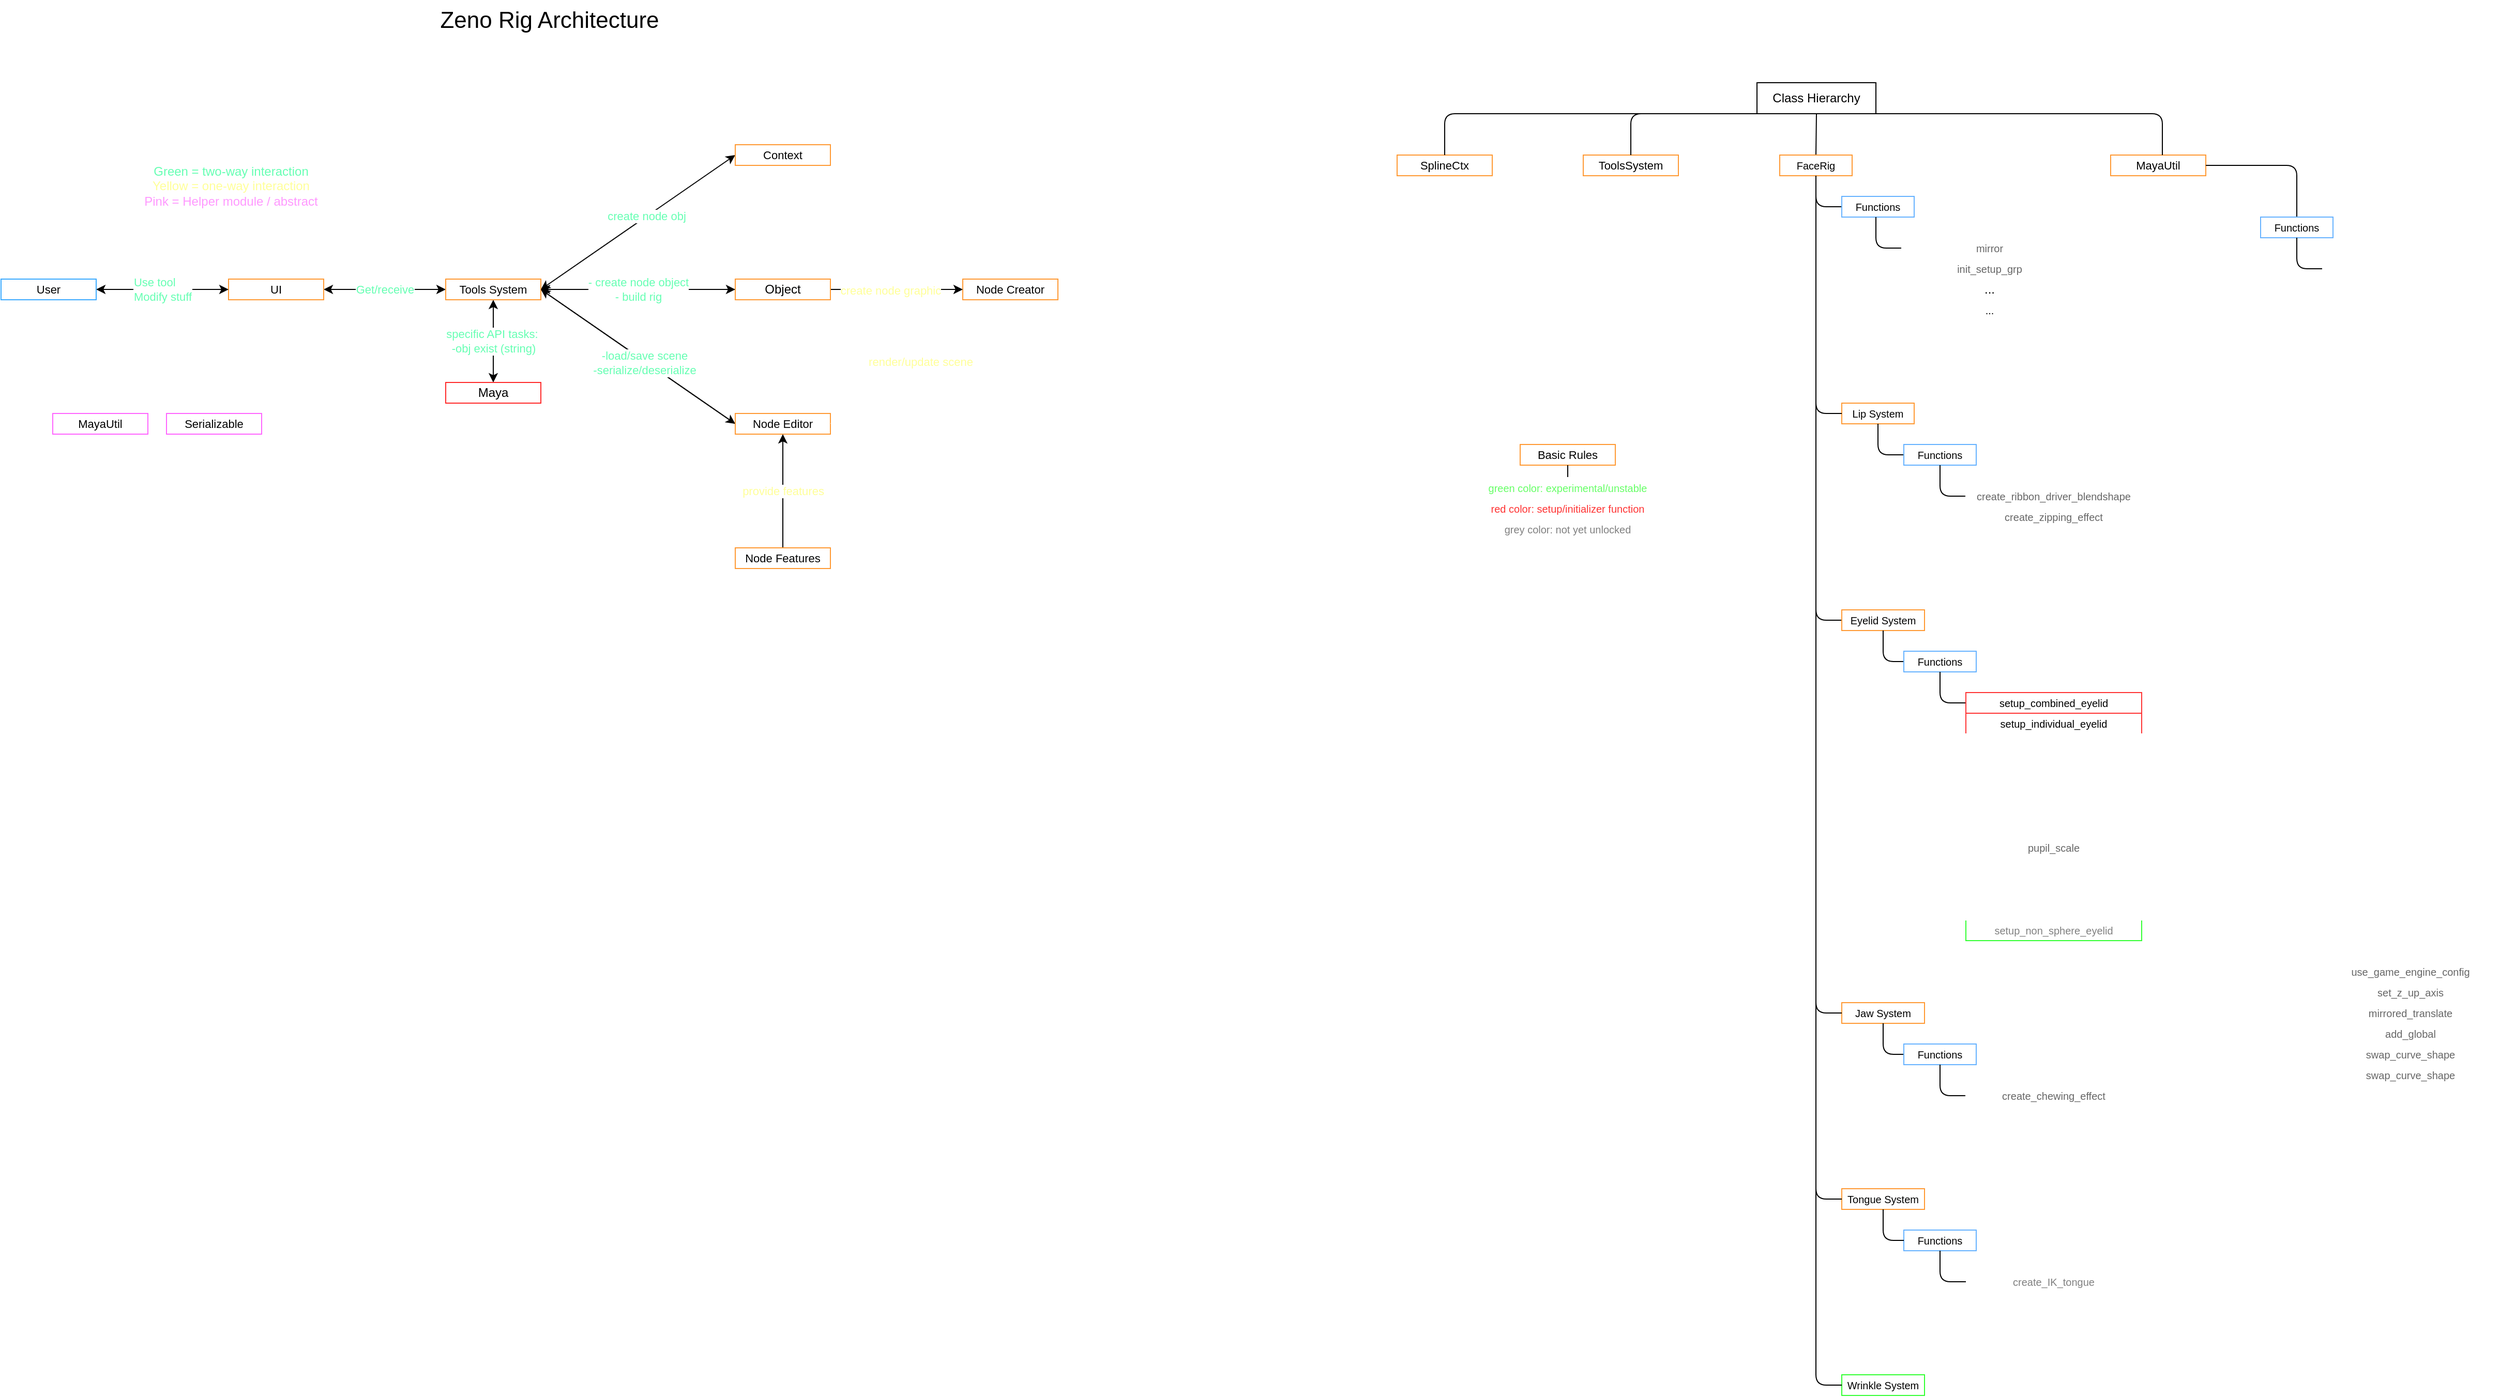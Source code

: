 <mxfile>
    <diagram id="OhJvspSRINFv0hz2yv5R" name="Page-1">
        <mxGraphModel dx="3149" dy="947" grid="1" gridSize="10" guides="1" tooltips="1" connect="1" arrows="1" fold="1" page="0" pageScale="1" pageWidth="850" pageHeight="1100" background="none" math="0" shadow="0">
            <root>
                <mxCell id="0"/>
                <mxCell id="1" parent="0"/>
                <mxCell id="3" value="Class Hierarchy" style="rounded=0;whiteSpace=wrap;html=1;strokeColor=default;fillColor=none;" parent="1" vertex="1">
                    <mxGeometry x="368" y="90" width="115" height="30" as="geometry"/>
                </mxCell>
                <mxCell id="4" value="&lt;font style=&quot;font-size: 11px;&quot;&gt;MayaUtil&lt;/font&gt;" style="rounded=0;whiteSpace=wrap;html=1;strokeColor=#FF9933;fillColor=none;" parent="1" vertex="1">
                    <mxGeometry x="710" y="160" width="92" height="20" as="geometry"/>
                </mxCell>
                <mxCell id="7" value="" style="endArrow=none;html=1;fontSize=11;entryX=0.5;entryY=1;entryDx=0;entryDy=0;exitX=0.5;exitY=0;exitDx=0;exitDy=0;" parent="1" source="8" target="3" edge="1">
                    <mxGeometry width="50" height="50" relative="1" as="geometry">
                        <mxPoint x="425" y="210" as="sourcePoint"/>
                        <mxPoint x="490" y="290" as="targetPoint"/>
                    </mxGeometry>
                </mxCell>
                <mxCell id="8" value="&lt;font style=&quot;font-size: 10px;&quot;&gt;FaceRig&lt;/font&gt;" style="rounded=0;whiteSpace=wrap;html=1;strokeColor=#FF9933;fillColor=none;" parent="1" vertex="1">
                    <mxGeometry x="390" y="160" width="70" height="20" as="geometry"/>
                </mxCell>
                <mxCell id="9" value="&lt;font style=&quot;font-size: 10px;&quot;&gt;Lip System&lt;/font&gt;" style="rounded=0;whiteSpace=wrap;html=1;strokeColor=#FF9933;fillColor=none;" parent="1" vertex="1">
                    <mxGeometry x="450" y="400" width="70" height="20" as="geometry"/>
                </mxCell>
                <mxCell id="10" value="" style="endArrow=none;html=1;fontSize=10;entryX=0.5;entryY=1;entryDx=0;entryDy=0;exitX=0;exitY=0.5;exitDx=0;exitDy=0;" parent="1" source="9" edge="1">
                    <mxGeometry width="50" height="50" relative="1" as="geometry">
                        <mxPoint x="410" y="310" as="sourcePoint"/>
                        <mxPoint x="425" y="180" as="targetPoint"/>
                        <Array as="points">
                            <mxPoint x="425" y="410"/>
                        </Array>
                    </mxGeometry>
                </mxCell>
                <mxCell id="11" value="" style="endArrow=none;html=1;fontSize=10;entryX=0.5;entryY=1;entryDx=0;entryDy=0;exitX=0;exitY=0.5;exitDx=0;exitDy=0;" parent="1" source="12" target="9" edge="1">
                    <mxGeometry width="50" height="50" relative="1" as="geometry">
                        <mxPoint x="530" y="470" as="sourcePoint"/>
                        <mxPoint x="495" y="430" as="targetPoint"/>
                        <Array as="points">
                            <mxPoint x="485" y="450"/>
                        </Array>
                    </mxGeometry>
                </mxCell>
                <mxCell id="12" value="&lt;font style=&quot;font-size: 10px;&quot;&gt;Functions&lt;/font&gt;" style="rounded=0;whiteSpace=wrap;html=1;strokeColor=#66B2FF;fillColor=none;" parent="1" vertex="1">
                    <mxGeometry x="510" y="440" width="70" height="20" as="geometry"/>
                </mxCell>
                <mxCell id="13" value="" style="endArrow=none;html=1;fontSize=10;entryX=0.5;entryY=1;entryDx=0;entryDy=0;exitX=0;exitY=0.5;exitDx=0;exitDy=0;" parent="1" source="14" target="12" edge="1">
                    <mxGeometry width="50" height="50" relative="1" as="geometry">
                        <mxPoint x="600" y="520.0" as="sourcePoint"/>
                        <mxPoint x="565" y="480" as="targetPoint"/>
                        <Array as="points">
                            <mxPoint x="545" y="490"/>
                        </Array>
                    </mxGeometry>
                </mxCell>
                <mxCell id="14" value="&lt;span style=&quot;font-size: 10px;&quot;&gt;&lt;font color=&quot;#666666&quot;&gt;create_ribbon_driver_blendshape&lt;/font&gt;&lt;br&gt;&lt;/span&gt;" style="rounded=0;whiteSpace=wrap;html=1;strokeColor=#FFFFFF;fillColor=none;" parent="1" vertex="1">
                    <mxGeometry x="570" y="480" width="170" height="20" as="geometry"/>
                </mxCell>
                <mxCell id="15" value="&lt;span style=&quot;font-size: 10px;&quot;&gt;&lt;font color=&quot;#666666&quot;&gt;create_zipping_effect&lt;/font&gt;&lt;br&gt;&lt;/span&gt;" style="rounded=0;whiteSpace=wrap;html=1;strokeColor=#FFFFFF;fillColor=none;" parent="1" vertex="1">
                    <mxGeometry x="570" y="500" width="170" height="20" as="geometry"/>
                </mxCell>
                <mxCell id="18" value="" style="endArrow=none;html=1;fontSize=10;entryX=0.5;entryY=1;entryDx=0;entryDy=0;exitX=0;exitY=0.5;exitDx=0;exitDy=0;" parent="1" source="19" target="8" edge="1">
                    <mxGeometry width="50" height="50" relative="1" as="geometry">
                        <mxPoint x="425" y="370" as="sourcePoint"/>
                        <mxPoint x="425" y="180" as="targetPoint"/>
                        <Array as="points">
                            <mxPoint x="425" y="610"/>
                        </Array>
                    </mxGeometry>
                </mxCell>
                <mxCell id="19" value="&lt;font style=&quot;font-size: 10px;&quot;&gt;Eyelid System&lt;/font&gt;" style="rounded=0;whiteSpace=wrap;html=1;strokeColor=#FF9933;fillColor=none;" parent="1" vertex="1">
                    <mxGeometry x="450" y="600" width="80" height="20" as="geometry"/>
                </mxCell>
                <mxCell id="20" value="" style="endArrow=none;html=1;fontSize=10;entryX=0.5;entryY=1;entryDx=0;entryDy=0;exitX=0;exitY=0.5;exitDx=0;exitDy=0;" parent="1" target="19" edge="1">
                    <mxGeometry width="50" height="50" relative="1" as="geometry">
                        <mxPoint x="510" y="650" as="sourcePoint"/>
                        <mxPoint x="485" y="620" as="targetPoint"/>
                        <Array as="points">
                            <mxPoint x="490" y="650"/>
                        </Array>
                    </mxGeometry>
                </mxCell>
                <mxCell id="21" value="&lt;font style=&quot;font-size: 10px;&quot;&gt;Functions&lt;/font&gt;" style="rounded=0;whiteSpace=wrap;html=1;strokeColor=#66B2FF;fillColor=none;" parent="1" vertex="1">
                    <mxGeometry x="510" y="640" width="70" height="20" as="geometry"/>
                </mxCell>
                <mxCell id="22" value="" style="endArrow=none;html=1;fontSize=10;entryX=0.5;entryY=1;entryDx=0;entryDy=0;exitX=0;exitY=0.5;exitDx=0;exitDy=0;" parent="1" source="23" edge="1">
                    <mxGeometry width="50" height="50" relative="1" as="geometry">
                        <mxPoint x="600" y="720.0" as="sourcePoint"/>
                        <mxPoint x="545" y="660" as="targetPoint"/>
                        <Array as="points">
                            <mxPoint x="545" y="690"/>
                        </Array>
                    </mxGeometry>
                </mxCell>
                <mxCell id="23" value="&lt;span style=&quot;font-size: 10px;&quot;&gt;setup_combined_eyelid&lt;br&gt;&lt;/span&gt;" style="rounded=0;whiteSpace=wrap;html=1;strokeColor=#FF3333;fillColor=none;" parent="1" vertex="1">
                    <mxGeometry x="570" y="680" width="170" height="20" as="geometry"/>
                </mxCell>
                <mxCell id="24" value="&lt;span style=&quot;font-size: 10px;&quot;&gt;setup_individual_eyelid&lt;br&gt;&lt;/span&gt;" style="rounded=0;whiteSpace=wrap;html=1;strokeColor=#FF3333;fillColor=none;" parent="1" vertex="1">
                    <mxGeometry x="570" y="700" width="170" height="20" as="geometry"/>
                </mxCell>
                <mxCell id="25" value="&lt;span style=&quot;font-size: 10px;&quot;&gt;&lt;font color=&quot;#666666&quot;&gt;pupil_scale&lt;/font&gt;&lt;br&gt;&lt;/span&gt;" style="rounded=0;whiteSpace=wrap;html=1;strokeColor=#FFFFFF;fillColor=none;" parent="1" vertex="1">
                    <mxGeometry x="570" y="820" width="170" height="20" as="geometry"/>
                </mxCell>
                <mxCell id="27" value="&lt;span style=&quot;color: rgb(255, 255, 255); font-size: 10px;&quot;&gt;create_eyelid_joint_from_vertex&lt;/span&gt;&lt;span style=&quot;font-size: 10px;&quot;&gt;&lt;br&gt;&lt;/span&gt;" style="rounded=0;whiteSpace=wrap;html=1;strokeColor=#FFFFFF;fillColor=none;" parent="1" vertex="1">
                    <mxGeometry x="570" y="740" width="170" height="20" as="geometry"/>
                </mxCell>
                <mxCell id="28" value="&lt;span style=&quot;font-size: 10px;&quot;&gt;&lt;font color=&quot;#ffffff&quot;&gt;connect_curve_to_obj&lt;/font&gt;&lt;/span&gt;" style="rounded=0;whiteSpace=wrap;html=1;strokeColor=#FFFFFF;fillColor=none;" parent="1" vertex="1">
                    <mxGeometry x="570" y="720" width="170" height="20" as="geometry"/>
                </mxCell>
                <mxCell id="29" value="&lt;span style=&quot;color: rgb(255, 255, 255); font-size: 10px;&quot;&gt;get_info_from_crv&lt;/span&gt;&lt;span style=&quot;font-size: 10px;&quot;&gt;&lt;br&gt;&lt;/span&gt;" style="rounded=0;whiteSpace=wrap;html=1;strokeColor=#FFFFFF;fillColor=none;" parent="1" vertex="1">
                    <mxGeometry x="570" y="780" width="170" height="20" as="geometry"/>
                </mxCell>
                <mxCell id="30" value="&lt;span style=&quot;font-size: 10px;&quot;&gt;&lt;font color=&quot;#ffffff&quot;&gt;find_inner_or_outer&lt;/font&gt;&lt;/span&gt;" style="rounded=0;whiteSpace=wrap;html=1;strokeColor=#FFFFFF;fillColor=none;" parent="1" vertex="1">
                    <mxGeometry x="570" y="760" width="170" height="20" as="geometry"/>
                </mxCell>
                <mxCell id="32" value="&lt;span style=&quot;font-size: 10px;&quot;&gt;&lt;font color=&quot;#ffffff&quot;&gt;get_point_from_param&lt;/font&gt;&lt;/span&gt;" style="rounded=0;whiteSpace=wrap;html=1;strokeColor=#FFFFFF;fillColor=none;" parent="1" vertex="1">
                    <mxGeometry x="570" y="800" width="170" height="20" as="geometry"/>
                </mxCell>
                <mxCell id="33" value="&lt;span style=&quot;font-size: 10px;&quot;&gt;&lt;font color=&quot;#808080&quot;&gt;setup_non_sphere_eyelid&lt;/font&gt;&lt;br&gt;&lt;/span&gt;" style="rounded=0;whiteSpace=wrap;html=1;strokeColor=#33FF33;fillColor=none;" parent="1" vertex="1">
                    <mxGeometry x="570" y="900" width="170" height="20" as="geometry"/>
                </mxCell>
                <mxCell id="34" value="&lt;span style=&quot;font-size: 10px;&quot;&gt;&lt;font color=&quot;#ffffff&quot;&gt;...&lt;/font&gt;&lt;/span&gt;" style="rounded=0;whiteSpace=wrap;html=1;strokeColor=#FFFFFF;fillColor=none;" parent="1" vertex="1">
                    <mxGeometry x="570" y="840" width="170" height="20" as="geometry"/>
                </mxCell>
                <mxCell id="35" value="&lt;span style=&quot;color: rgb(255, 255, 255); font-size: 10px;&quot;&gt;...&lt;/span&gt;&lt;span style=&quot;font-size: 10px;&quot;&gt;&lt;br&gt;&lt;/span&gt;" style="rounded=0;whiteSpace=wrap;html=1;strokeColor=#FFFFFF;fillColor=none;" parent="1" vertex="1">
                    <mxGeometry x="570" y="860" width="170" height="20" as="geometry"/>
                </mxCell>
                <mxCell id="36" value="&lt;span style=&quot;color: rgb(255, 255, 255); font-size: 10px;&quot;&gt;...&lt;/span&gt;&lt;span style=&quot;font-size: 10px;&quot;&gt;&lt;br&gt;&lt;/span&gt;" style="rounded=0;whiteSpace=wrap;html=1;strokeColor=#FFFFFF;fillColor=none;" parent="1" vertex="1">
                    <mxGeometry x="570" y="880" width="170" height="20" as="geometry"/>
                </mxCell>
                <mxCell id="37" value="&lt;font style=&quot;font-size: 10px;&quot;&gt;Jaw System&lt;/font&gt;" style="rounded=0;whiteSpace=wrap;html=1;strokeColor=#FF9933;fillColor=none;" parent="1" vertex="1">
                    <mxGeometry x="450" y="980" width="80" height="20" as="geometry"/>
                </mxCell>
                <mxCell id="38" value="" style="endArrow=none;html=1;fontSize=10;entryX=0.5;entryY=1;entryDx=0;entryDy=0;exitX=0;exitY=0.5;exitDx=0;exitDy=0;" parent="1" source="37" target="8" edge="1">
                    <mxGeometry width="50" height="50" relative="1" as="geometry">
                        <mxPoint x="390" y="390" as="sourcePoint"/>
                        <mxPoint x="365" y="220" as="targetPoint"/>
                        <Array as="points">
                            <mxPoint x="425" y="990"/>
                        </Array>
                    </mxGeometry>
                </mxCell>
                <mxCell id="39" value="" style="endArrow=none;html=1;fontSize=10;entryX=0.5;entryY=1;entryDx=0;entryDy=0;exitX=0;exitY=0.5;exitDx=0;exitDy=0;" parent="1" edge="1">
                    <mxGeometry width="50" height="50" relative="1" as="geometry">
                        <mxPoint x="510" y="1030" as="sourcePoint"/>
                        <mxPoint x="490" y="1000" as="targetPoint"/>
                        <Array as="points">
                            <mxPoint x="490" y="1030"/>
                        </Array>
                    </mxGeometry>
                </mxCell>
                <mxCell id="40" value="&lt;font style=&quot;font-size: 10px;&quot;&gt;Functions&lt;/font&gt;" style="rounded=0;whiteSpace=wrap;html=1;strokeColor=#66B2FF;fillColor=none;" parent="1" vertex="1">
                    <mxGeometry x="510" y="1020" width="70" height="20" as="geometry"/>
                </mxCell>
                <mxCell id="41" value="" style="endArrow=none;html=1;fontSize=10;entryX=0.5;entryY=1;entryDx=0;entryDy=0;exitX=0;exitY=0.5;exitDx=0;exitDy=0;" parent="1" edge="1">
                    <mxGeometry width="50" height="50" relative="1" as="geometry">
                        <mxPoint x="570" y="1070" as="sourcePoint"/>
                        <mxPoint x="545" y="1040" as="targetPoint"/>
                        <Array as="points">
                            <mxPoint x="545" y="1070"/>
                        </Array>
                    </mxGeometry>
                </mxCell>
                <mxCell id="45" value="&lt;font style=&quot;font-size: 10px;&quot; color=&quot;#666666&quot;&gt;create_chewing_effect&lt;/font&gt;" style="rounded=0;whiteSpace=wrap;html=1;strokeColor=#FFFFFF;fillColor=none;" parent="1" vertex="1">
                    <mxGeometry x="570" y="1060" width="170" height="20" as="geometry"/>
                </mxCell>
                <mxCell id="53" value="&lt;span style=&quot;font-size: 10px;&quot;&gt;&lt;font color=&quot;#ffffff&quot;&gt;...&lt;/font&gt;&lt;/span&gt;" style="rounded=0;whiteSpace=wrap;html=1;strokeColor=#FFFFFF;fillColor=none;" parent="1" vertex="1">
                    <mxGeometry x="570" y="1080" width="170" height="20" as="geometry"/>
                </mxCell>
                <mxCell id="54" value="&lt;span style=&quot;color: rgb(255, 255, 255); font-size: 10px;&quot;&gt;...&lt;/span&gt;&lt;span style=&quot;font-size: 10px;&quot;&gt;&lt;br&gt;&lt;/span&gt;" style="rounded=0;whiteSpace=wrap;html=1;strokeColor=#FFFFFF;fillColor=none;" parent="1" vertex="1">
                    <mxGeometry x="570" y="1100" width="170" height="20" as="geometry"/>
                </mxCell>
                <mxCell id="55" value="&lt;span style=&quot;color: rgb(255, 255, 255); font-size: 10px;&quot;&gt;...&lt;/span&gt;&lt;span style=&quot;font-size: 10px;&quot;&gt;&lt;br&gt;&lt;/span&gt;" style="rounded=0;whiteSpace=wrap;html=1;strokeColor=#FFFFFF;fillColor=none;" parent="1" vertex="1">
                    <mxGeometry x="570" y="1120" width="170" height="20" as="geometry"/>
                </mxCell>
                <mxCell id="56" value="&lt;font style=&quot;font-size: 10px;&quot;&gt;Wrinkle System&lt;/font&gt;" style="rounded=0;whiteSpace=wrap;html=1;strokeColor=#33FF33;fillColor=none;" parent="1" vertex="1">
                    <mxGeometry x="450" y="1340" width="80" height="20" as="geometry"/>
                </mxCell>
                <mxCell id="57" value="" style="endArrow=none;html=1;fontSize=10;entryX=0.5;entryY=1;entryDx=0;entryDy=0;exitX=0;exitY=0.5;exitDx=0;exitDy=0;" parent="1" source="56" edge="1">
                    <mxGeometry width="50" height="50" relative="1" as="geometry">
                        <mxPoint x="450" y="730" as="sourcePoint"/>
                        <mxPoint x="425" y="180" as="targetPoint"/>
                        <Array as="points">
                            <mxPoint x="425" y="1350"/>
                        </Array>
                    </mxGeometry>
                </mxCell>
                <mxCell id="60" value="" style="endArrow=none;html=1;fontSize=10;entryX=0.5;entryY=1;entryDx=0;entryDy=0;exitX=0;exitY=0.5;exitDx=0;exitDy=0;" parent="1" source="61" target="8" edge="1">
                    <mxGeometry width="50" height="50" relative="1" as="geometry">
                        <mxPoint x="450" y="270" as="sourcePoint"/>
                        <mxPoint x="435" y="190" as="targetPoint"/>
                        <Array as="points">
                            <mxPoint x="425" y="210"/>
                        </Array>
                    </mxGeometry>
                </mxCell>
                <mxCell id="61" value="&lt;font style=&quot;font-size: 10px;&quot;&gt;Functions&lt;/font&gt;" style="rounded=0;whiteSpace=wrap;html=1;strokeColor=#66B2FF;fillColor=none;" parent="1" vertex="1">
                    <mxGeometry x="450" y="200" width="70" height="20" as="geometry"/>
                </mxCell>
                <mxCell id="62" value="" style="endArrow=none;html=1;fontSize=10;entryX=0.5;entryY=1;entryDx=0;entryDy=0;exitX=0;exitY=0.5;exitDx=0;exitDy=0;" parent="1" edge="1">
                    <mxGeometry width="50" height="50" relative="1" as="geometry">
                        <mxPoint x="508" y="250" as="sourcePoint"/>
                        <mxPoint x="483" y="220" as="targetPoint"/>
                        <Array as="points">
                            <mxPoint x="483" y="250"/>
                        </Array>
                    </mxGeometry>
                </mxCell>
                <mxCell id="65" value="&lt;span style=&quot;font-size: 10px;&quot;&gt;&lt;font color=&quot;#666666&quot;&gt;init_setup_grp&lt;/font&gt;&lt;br&gt;&lt;/span&gt;" style="rounded=0;whiteSpace=wrap;html=1;strokeColor=#FFFFFF;fillColor=none;" parent="1" vertex="1">
                    <mxGeometry x="508" y="260" width="170" height="20" as="geometry"/>
                </mxCell>
                <mxCell id="66" value="&lt;font color=&quot;#666666&quot;&gt;&lt;span style=&quot;font-size: 10px;&quot;&gt;mirror&lt;br&gt;&lt;/span&gt;&lt;/font&gt;" style="rounded=0;whiteSpace=wrap;html=1;strokeColor=#FFFFFF;fillColor=none;" parent="1" vertex="1">
                    <mxGeometry x="508" y="240" width="170" height="20" as="geometry"/>
                </mxCell>
                <mxCell id="74" value="&lt;span style=&quot;font-size: 10px;&quot;&gt;&lt;font color=&quot;#ffffff&quot;&gt;...&lt;/font&gt;&lt;/span&gt;" style="rounded=0;whiteSpace=wrap;html=1;strokeColor=#FFFFFF;fillColor=none;" parent="1" vertex="1">
                    <mxGeometry x="508" y="320" width="170" height="20" as="geometry"/>
                </mxCell>
                <mxCell id="75" value="&lt;span style=&quot;color: rgb(255, 255, 255); font-size: 10px;&quot;&gt;...&lt;/span&gt;&lt;span style=&quot;font-size: 10px;&quot;&gt;&lt;br&gt;&lt;/span&gt;" style="rounded=0;whiteSpace=wrap;html=1;strokeColor=#FFFFFF;fillColor=none;" parent="1" vertex="1">
                    <mxGeometry x="508" y="360" width="170" height="20" as="geometry"/>
                </mxCell>
                <mxCell id="76" value="&lt;span style=&quot;color: rgb(255, 255, 255); font-size: 10px;&quot;&gt;...&lt;/span&gt;&lt;span style=&quot;font-size: 10px;&quot;&gt;&lt;br&gt;&lt;/span&gt;" style="rounded=0;whiteSpace=wrap;html=1;strokeColor=#FFFFFF;fillColor=none;" parent="1" vertex="1">
                    <mxGeometry x="508" y="340" width="170" height="20" as="geometry"/>
                </mxCell>
                <mxCell id="78" value="&lt;span style=&quot;font-size: 10px;&quot;&gt;...&lt;br&gt;&lt;/span&gt;" style="rounded=0;whiteSpace=wrap;html=1;strokeColor=#FFFFFF;fillColor=none;" parent="1" vertex="1">
                    <mxGeometry x="508" y="300" width="170" height="20" as="geometry"/>
                </mxCell>
                <mxCell id="79" value="..." style="rounded=0;whiteSpace=wrap;html=1;strokeColor=#FFFFFF;fillColor=none;" parent="1" vertex="1">
                    <mxGeometry x="508" y="280" width="170" height="20" as="geometry"/>
                </mxCell>
                <mxCell id="80" value="&lt;span style=&quot;font-size: 10px;&quot;&gt;&lt;font color=&quot;#ffffff&quot;&gt;...&lt;/font&gt;&lt;/span&gt;" style="rounded=0;whiteSpace=wrap;html=1;strokeColor=#FFFFFF;fillColor=none;" parent="1" vertex="1">
                    <mxGeometry x="570" y="520" width="170" height="20" as="geometry"/>
                </mxCell>
                <mxCell id="81" value="&lt;span style=&quot;color: rgb(255, 255, 255); font-size: 10px;&quot;&gt;...&lt;/span&gt;&lt;span style=&quot;font-size: 10px;&quot;&gt;&lt;br&gt;&lt;/span&gt;" style="rounded=0;whiteSpace=wrap;html=1;strokeColor=#FFFFFF;fillColor=none;" parent="1" vertex="1">
                    <mxGeometry x="570" y="560" width="170" height="20" as="geometry"/>
                </mxCell>
                <mxCell id="82" value="&lt;span style=&quot;color: rgb(255, 255, 255); font-size: 10px;&quot;&gt;...&lt;/span&gt;&lt;span style=&quot;font-size: 10px;&quot;&gt;&lt;br&gt;&lt;/span&gt;" style="rounded=0;whiteSpace=wrap;html=1;strokeColor=#FFFFFF;fillColor=none;" parent="1" vertex="1">
                    <mxGeometry x="570" y="540" width="170" height="20" as="geometry"/>
                </mxCell>
                <mxCell id="83" value="" style="endArrow=none;html=1;fontSize=10;entryX=0.5;entryY=0;entryDx=0;entryDy=0;exitX=1;exitY=0.5;exitDx=0;exitDy=0;" parent="1" source="4" target="85" edge="1">
                    <mxGeometry width="50" height="50" relative="1" as="geometry">
                        <mxPoint x="425" y="200" as="sourcePoint"/>
                        <mxPoint x="840" y="220" as="targetPoint"/>
                        <Array as="points">
                            <mxPoint x="890" y="170"/>
                        </Array>
                    </mxGeometry>
                </mxCell>
                <mxCell id="85" value="&lt;font style=&quot;font-size: 10px;&quot;&gt;Functions&lt;/font&gt;" style="rounded=0;whiteSpace=wrap;html=1;strokeColor=#66B2FF;fillColor=none;" parent="1" vertex="1">
                    <mxGeometry x="855" y="220" width="70" height="20" as="geometry"/>
                </mxCell>
                <mxCell id="86" value="" style="endArrow=none;html=1;fontSize=10;entryX=0.5;entryY=1;entryDx=0;entryDy=0;" parent="1" target="85" edge="1">
                    <mxGeometry width="50" height="50" relative="1" as="geometry">
                        <mxPoint x="915" y="270" as="sourcePoint"/>
                        <mxPoint x="895" y="250" as="targetPoint"/>
                        <Array as="points">
                            <mxPoint x="890" y="270"/>
                        </Array>
                    </mxGeometry>
                </mxCell>
                <mxCell id="87" value="&lt;span style=&quot;font-size: 10px;&quot;&gt;&lt;font color=&quot;#666666&quot;&gt;set_z_up_axis&lt;/font&gt;&lt;br&gt;&lt;/span&gt;" style="rounded=0;whiteSpace=wrap;html=1;strokeColor=#FFFFFF;fillColor=none;" parent="1" vertex="1">
                    <mxGeometry x="915" y="960" width="170" height="20" as="geometry"/>
                </mxCell>
                <mxCell id="88" value="&lt;font style=&quot;font-size: 10px;&quot; color=&quot;#666666&quot;&gt;use_game_engine_config&lt;/font&gt;" style="rounded=0;whiteSpace=wrap;html=1;strokeColor=#FFFFFF;fillColor=none;" parent="1" vertex="1">
                    <mxGeometry x="915" y="940" width="170" height="20" as="geometry"/>
                </mxCell>
                <mxCell id="89" value="&lt;font color=&quot;#ffffff&quot;&gt;&lt;span style=&quot;font-size: 10px;&quot;&gt;create_ctrl_on_pos&lt;/span&gt;&lt;/font&gt;" style="rounded=0;whiteSpace=wrap;html=1;strokeColor=#FFFFFF;fillColor=none;" parent="1" vertex="1">
                    <mxGeometry x="915" y="440" width="170" height="20" as="geometry"/>
                </mxCell>
                <mxCell id="90" value="&lt;font color=&quot;#ffffff&quot;&gt;&lt;span style=&quot;font-size: 10px;&quot;&gt;create_extra_group&lt;/span&gt;&lt;/font&gt;" style="rounded=0;whiteSpace=wrap;html=1;strokeColor=#FFFFFF;fillColor=none;" parent="1" vertex="1">
                    <mxGeometry x="915" y="480" width="170" height="20" as="geometry"/>
                </mxCell>
                <mxCell id="91" value="&lt;font color=&quot;#ffffff&quot;&gt;&lt;span style=&quot;font-size: 10px;&quot;&gt;create_curve_from_pos&lt;/span&gt;&lt;/font&gt;" style="rounded=0;whiteSpace=wrap;html=1;strokeColor=#FFFFFF;fillColor=none;" parent="1" vertex="1">
                    <mxGeometry x="915" y="460" width="170" height="20" as="geometry"/>
                </mxCell>
                <mxCell id="92" value="&lt;span style=&quot;font-size: 10px;&quot;&gt;&lt;font color=&quot;#666666&quot;&gt;add_global&lt;/font&gt;&lt;br&gt;&lt;/span&gt;" style="rounded=0;whiteSpace=wrap;html=1;strokeColor=#FFFFFF;fillColor=none;" parent="1" vertex="1">
                    <mxGeometry x="915" y="1000" width="170" height="20" as="geometry"/>
                </mxCell>
                <mxCell id="93" value="&lt;font style=&quot;font-size: 10px;&quot; color=&quot;#666666&quot;&gt;mirrored_translate&lt;/font&gt;" style="rounded=0;whiteSpace=wrap;html=1;strokeColor=#FFFFFF;fillColor=none;" parent="1" vertex="1">
                    <mxGeometry x="915" y="980" width="170" height="20" as="geometry"/>
                </mxCell>
                <mxCell id="94" value="&lt;span style=&quot;font-size: 10px;&quot;&gt;&lt;font color=&quot;#666666&quot;&gt;swap_curve_shape&lt;/font&gt;&lt;br&gt;&lt;/span&gt;" style="rounded=0;whiteSpace=wrap;html=1;strokeColor=#FFFFFF;fillColor=none;" parent="1" vertex="1">
                    <mxGeometry x="915" y="1020" width="170" height="20" as="geometry"/>
                </mxCell>
                <mxCell id="95" value="&lt;span style=&quot;font-size: 10px;&quot;&gt;&lt;font color=&quot;#666666&quot;&gt;swap_curve_shape&lt;/font&gt;&lt;br&gt;&lt;/span&gt;" style="rounded=0;whiteSpace=wrap;html=1;strokeColor=#FFFFFF;fillColor=none;" parent="1" vertex="1">
                    <mxGeometry x="915" y="1040" width="170" height="20" as="geometry"/>
                </mxCell>
                <mxCell id="96" value="&lt;span style=&quot;font-size: 10px;&quot;&gt;&lt;font color=&quot;#ffffff&quot;&gt;add_attr_float&lt;/font&gt;&lt;/span&gt;" style="rounded=0;whiteSpace=wrap;html=1;strokeColor=#FFFFFF;fillColor=none;" parent="1" vertex="1">
                    <mxGeometry x="915" y="260" width="170" height="20" as="geometry"/>
                </mxCell>
                <mxCell id="97" value="&lt;span style=&quot;font-size: 10px;&quot;&gt;&lt;font color=&quot;#ffffff&quot;&gt;add_attr_separator&lt;/font&gt;&lt;/span&gt;" style="rounded=0;whiteSpace=wrap;html=1;strokeColor=#FFFFFF;fillColor=none;" parent="1" vertex="1">
                    <mxGeometry x="915" y="280" width="170" height="20" as="geometry"/>
                </mxCell>
                <mxCell id="98" value="&lt;font color=&quot;#ffffff&quot;&gt;&lt;span style=&quot;font-size: 10px;&quot;&gt;are_vertices_connected&lt;/span&gt;&lt;/font&gt;" style="rounded=0;whiteSpace=wrap;html=1;strokeColor=#FFFFFF;fillColor=none;" parent="1" vertex="1">
                    <mxGeometry x="915" y="300" width="170" height="20" as="geometry"/>
                </mxCell>
                <mxCell id="99" value="&lt;font color=&quot;#ffffff&quot;&gt;&lt;span style=&quot;font-size: 10px;&quot;&gt;blend_weight&lt;/span&gt;&lt;/font&gt;" style="rounded=0;whiteSpace=wrap;html=1;strokeColor=#FFFFFF;fillColor=none;" parent="1" vertex="1">
                    <mxGeometry x="915" y="320" width="170" height="20" as="geometry"/>
                </mxCell>
                <mxCell id="100" value="&lt;font color=&quot;#ffffff&quot;&gt;&lt;span style=&quot;font-size: 10px;&quot;&gt;check_objExist&lt;/span&gt;&lt;/font&gt;" style="rounded=0;whiteSpace=wrap;html=1;strokeColor=#FFFFFF;fillColor=none;" parent="1" vertex="1">
                    <mxGeometry x="915" y="340" width="170" height="20" as="geometry"/>
                </mxCell>
                <mxCell id="101" value="&lt;font color=&quot;#ffffff&quot;&gt;&lt;span style=&quot;font-size: 10px;&quot;&gt;clamp_multi_input&lt;/span&gt;&lt;/font&gt;" style="rounded=0;whiteSpace=wrap;html=1;strokeColor=#FFFFFF;fillColor=none;" parent="1" vertex="1">
                    <mxGeometry x="915" y="360" width="170" height="20" as="geometry"/>
                </mxCell>
                <mxCell id="102" value="&lt;font color=&quot;#ffffff&quot;&gt;&lt;span style=&quot;font-size: 10px;&quot;&gt;convert_value&lt;/span&gt;&lt;/font&gt;" style="rounded=0;whiteSpace=wrap;html=1;strokeColor=#FFFFFF;fillColor=none;" parent="1" vertex="1">
                    <mxGeometry x="915" y="400" width="170" height="20" as="geometry"/>
                </mxCell>
                <mxCell id="103" value="&lt;font color=&quot;#ffffff&quot;&gt;&lt;span style=&quot;font-size: 10px;&quot;&gt;create_blendshape&lt;/span&gt;&lt;/font&gt;" style="rounded=0;whiteSpace=wrap;html=1;strokeColor=#FFFFFF;fillColor=none;" parent="1" vertex="1">
                    <mxGeometry x="915" y="420" width="170" height="20" as="geometry"/>
                </mxCell>
                <mxCell id="104" value="&lt;font color=&quot;#ffffff&quot;&gt;&lt;span style=&quot;font-size: 10px;&quot;&gt;findMiddle&lt;/span&gt;&lt;/font&gt;" style="rounded=0;whiteSpace=wrap;html=1;strokeColor=#FFFFFF;fillColor=none;" parent="1" vertex="1">
                    <mxGeometry x="915" y="520" width="170" height="20" as="geometry"/>
                </mxCell>
                <mxCell id="105" value="&lt;font color=&quot;#ffffff&quot;&gt;&lt;span style=&quot;font-size: 10px;&quot;&gt;do_wire_deform&lt;/span&gt;&lt;/font&gt;" style="rounded=0;whiteSpace=wrap;html=1;strokeColor=#FFFFFF;fillColor=none;" parent="1" vertex="1">
                    <mxGeometry x="915" y="500" width="170" height="20" as="geometry"/>
                </mxCell>
                <mxCell id="106" value="&lt;font color=&quot;#ffffff&quot;&gt;&lt;span style=&quot;font-size: 10px;&quot;&gt;follow_system&lt;/span&gt;&lt;/font&gt;" style="rounded=0;whiteSpace=wrap;html=1;strokeColor=#FFFFFF;fillColor=none;" parent="1" vertex="1">
                    <mxGeometry x="915" y="560" width="170" height="20" as="geometry"/>
                </mxCell>
                <mxCell id="107" value="&lt;font color=&quot;#ffffff&quot;&gt;&lt;span style=&quot;font-size: 10px;&quot;&gt;findMiddle_pos&lt;/span&gt;&lt;/font&gt;" style="rounded=0;whiteSpace=wrap;html=1;strokeColor=#FFFFFF;fillColor=none;" parent="1" vertex="1">
                    <mxGeometry x="915" y="540" width="170" height="20" as="geometry"/>
                </mxCell>
                <mxCell id="108" value="&lt;font color=&quot;#ffffff&quot;&gt;&lt;span style=&quot;font-size: 10px;&quot;&gt;is_obj_skinned&lt;/span&gt;&lt;/font&gt;" style="rounded=0;whiteSpace=wrap;html=1;strokeColor=#FFFFFF;fillColor=none;" parent="1" vertex="1">
                    <mxGeometry x="915" y="600" width="170" height="20" as="geometry"/>
                </mxCell>
                <mxCell id="109" value="&lt;font color=&quot;#ffffff&quot;&gt;&lt;span style=&quot;font-size: 10px;&quot;&gt;get_xform_pos&lt;/span&gt;&lt;/font&gt;" style="rounded=0;whiteSpace=wrap;html=1;strokeColor=#FFFFFF;fillColor=none;" parent="1" vertex="1">
                    <mxGeometry x="915" y="580" width="170" height="20" as="geometry"/>
                </mxCell>
                <mxCell id="110" value="&lt;font color=&quot;#ffffff&quot;&gt;&lt;span style=&quot;font-size: 10px;&quot;&gt;move_cv&lt;/span&gt;&lt;/font&gt;" style="rounded=0;whiteSpace=wrap;html=1;strokeColor=#FFFFFF;fillColor=none;" parent="1" vertex="1">
                    <mxGeometry x="915" y="660" width="170" height="20" as="geometry"/>
                </mxCell>
                <mxCell id="111" value="&lt;font color=&quot;#ffffff&quot;&gt;&lt;span style=&quot;font-size: 10px;&quot;&gt;is_vertex_on_edge&lt;/span&gt;&lt;/font&gt;" style="rounded=0;whiteSpace=wrap;html=1;strokeColor=#FFFFFF;fillColor=none;" parent="1" vertex="1">
                    <mxGeometry x="915" y="620" width="170" height="20" as="geometry"/>
                </mxCell>
                <mxCell id="112" value="&lt;font color=&quot;#ffffff&quot;&gt;&lt;span style=&quot;font-size: 10px;&quot;&gt;order_selection&lt;/span&gt;&lt;/font&gt;" style="rounded=0;whiteSpace=wrap;html=1;strokeColor=#FFFFFF;fillColor=none;" parent="1" vertex="1">
                    <mxGeometry x="915" y="720" width="170" height="20" as="geometry"/>
                </mxCell>
                <mxCell id="113" value="&lt;font color=&quot;#ffffff&quot;&gt;&lt;span style=&quot;font-size: 10px;&quot;&gt;set_driven_key&lt;/span&gt;&lt;/font&gt;" style="rounded=0;whiteSpace=wrap;html=1;strokeColor=#FFFFFF;fillColor=none;" parent="1" vertex="1">
                    <mxGeometry x="915" y="820" width="170" height="20" as="geometry"/>
                </mxCell>
                <mxCell id="114" value="&lt;font color=&quot;#ffffff&quot;&gt;&lt;span style=&quot;font-size: 10px;&quot;&gt;reverse_value&lt;/span&gt;&lt;/font&gt;" style="rounded=0;whiteSpace=wrap;html=1;strokeColor=#FFFFFF;fillColor=none;" parent="1" vertex="1">
                    <mxGeometry x="915" y="760" width="170" height="20" as="geometry"/>
                </mxCell>
                <mxCell id="115" value="&lt;font color=&quot;#ffffff&quot;&gt;&lt;span style=&quot;font-size: 10px;&quot;&gt;system_group_hierarchy&lt;/span&gt;&lt;/font&gt;" style="rounded=0;whiteSpace=wrap;html=1;strokeColor=#FFFFFF;fillColor=none;" parent="1" vertex="1">
                    <mxGeometry x="915" y="900" width="170" height="20" as="geometry"/>
                </mxCell>
                <mxCell id="116" value="&lt;font color=&quot;#ffffff&quot;&gt;&lt;span style=&quot;font-size: 10px;&quot;&gt;set_follow_for_fk&lt;/span&gt;&lt;/font&gt;" style="rounded=0;whiteSpace=wrap;html=1;strokeColor=#FFFFFF;fillColor=none;" parent="1" vertex="1">
                    <mxGeometry x="915" y="840" width="170" height="20" as="geometry"/>
                </mxCell>
                <mxCell id="117" value="&lt;font color=&quot;#ffffff&quot;&gt;&lt;span style=&quot;font-size: 10px;&quot;&gt;zero_transform&lt;/span&gt;&lt;/font&gt;" style="rounded=0;whiteSpace=wrap;html=1;strokeColor=#FFFFFF;fillColor=none;" parent="1" vertex="1">
                    <mxGeometry x="915" y="920" width="170" height="20" as="geometry"/>
                </mxCell>
                <mxCell id="118" value="&lt;font color=&quot;#ffffff&quot;&gt;&lt;span style=&quot;font-size: 10px;&quot;&gt;...&lt;/span&gt;&lt;/font&gt;" style="rounded=0;whiteSpace=wrap;html=1;strokeColor=#FFFFFF;fillColor=none;" parent="1" vertex="1">
                    <mxGeometry x="915" y="1060" width="170" height="20" as="geometry"/>
                </mxCell>
                <mxCell id="119" value="&lt;font color=&quot;#ffffff&quot;&gt;&lt;span style=&quot;font-size: 10px;&quot;&gt;...&lt;/span&gt;&lt;/font&gt;" style="rounded=0;whiteSpace=wrap;html=1;strokeColor=#FFFFFF;fillColor=none;" parent="1" vertex="1">
                    <mxGeometry x="915" y="1100" width="170" height="20" as="geometry"/>
                </mxCell>
                <mxCell id="120" value="&lt;font color=&quot;#ffffff&quot;&gt;&lt;span style=&quot;font-size: 10px;&quot;&gt;...&lt;/span&gt;&lt;/font&gt;" style="rounded=0;whiteSpace=wrap;html=1;strokeColor=#FFFFFF;fillColor=none;" parent="1" vertex="1">
                    <mxGeometry x="915" y="1080" width="170" height="20" as="geometry"/>
                </mxCell>
                <mxCell id="165" value="&lt;font style=&quot;font-size: 11px;&quot;&gt;Basic Rules&lt;/font&gt;" style="rounded=0;whiteSpace=wrap;html=1;strokeColor=#FF9933;fillColor=none;" parent="1" vertex="1">
                    <mxGeometry x="139" y="440" width="92" height="20" as="geometry"/>
                </mxCell>
                <mxCell id="170" value="" style="endArrow=none;html=1;fontSize=10;entryX=0.5;entryY=1;entryDx=0;entryDy=0;exitX=0.5;exitY=0;exitDx=0;exitDy=0;" parent="1" target="165" edge="1">
                    <mxGeometry width="50" height="50" relative="1" as="geometry">
                        <mxPoint x="185" y="472" as="sourcePoint"/>
                        <mxPoint x="75" y="470" as="targetPoint"/>
                        <Array as="points"/>
                    </mxGeometry>
                </mxCell>
                <mxCell id="171" value="&lt;span style=&quot;font-size: 10px;&quot;&gt;&lt;font color=&quot;#66ff66&quot;&gt;green color: experimental/unstable&lt;/font&gt;&lt;br&gt;&lt;/span&gt;" style="rounded=0;whiteSpace=wrap;html=1;strokeColor=#FFFFFF;fillColor=none;" parent="1" vertex="1">
                    <mxGeometry x="100" y="472" width="170" height="20" as="geometry"/>
                </mxCell>
                <mxCell id="173" value="&lt;span style=&quot;font-size: 10px;&quot;&gt;&lt;font color=&quot;#808080&quot;&gt;grey color: not yet unlocked&lt;/font&gt;&lt;br&gt;&lt;/span&gt;" style="rounded=0;whiteSpace=wrap;html=1;strokeColor=#FFFFFF;fillColor=none;" parent="1" vertex="1">
                    <mxGeometry x="100" y="512" width="170" height="20" as="geometry"/>
                </mxCell>
                <mxCell id="174" value="&lt;font color=&quot;#ff3333&quot; style=&quot;font-size: 10px;&quot;&gt;red color: setup/initializer function&lt;/font&gt;" style="rounded=0;whiteSpace=wrap;html=1;strokeColor=#FFFFFF;fillColor=none;" parent="1" vertex="1">
                    <mxGeometry x="100" y="492" width="170" height="20" as="geometry"/>
                </mxCell>
                <mxCell id="175" value="&lt;span style=&quot;font-size: 10px;&quot;&gt;&lt;font color=&quot;#ffffff&quot;&gt;create, add, set, use&amp;nbsp;&lt;/font&gt;&lt;br&gt;&lt;/span&gt;" style="rounded=0;whiteSpace=wrap;html=1;strokeColor=#FFFFFF;fillColor=none;" parent="1" vertex="1">
                    <mxGeometry x="100" y="532" width="170" height="20" as="geometry"/>
                </mxCell>
                <mxCell id="200" value="&lt;font style=&quot;font-size: 10px;&quot;&gt;Tongue System&lt;/font&gt;" style="rounded=0;whiteSpace=wrap;html=1;strokeColor=#FF9933;fillColor=none;" parent="1" vertex="1">
                    <mxGeometry x="450" y="1160" width="80" height="20" as="geometry"/>
                </mxCell>
                <mxCell id="201" value="&lt;font style=&quot;font-size: 10px;&quot;&gt;Functions&lt;/font&gt;" style="rounded=0;whiteSpace=wrap;html=1;strokeColor=#66B2FF;fillColor=none;" parent="1" vertex="1">
                    <mxGeometry x="510" y="1200" width="70" height="20" as="geometry"/>
                </mxCell>
                <mxCell id="202" value="&lt;font style=&quot;font-size: 10px;&quot; color=&quot;#808080&quot;&gt;create_IK_tongue&lt;/font&gt;" style="rounded=0;whiteSpace=wrap;html=1;strokeColor=#FFFFFF;fillColor=none;" parent="1" vertex="1">
                    <mxGeometry x="570" y="1240" width="170" height="20" as="geometry"/>
                </mxCell>
                <mxCell id="203" value="&lt;font color=&quot;#ffffff&quot;&gt;&lt;span style=&quot;font-size: 10px;&quot;&gt;...&lt;br&gt;&lt;/span&gt;&lt;/font&gt;" style="rounded=0;whiteSpace=wrap;html=1;strokeColor=#FFFFFF;fillColor=none;" parent="1" vertex="1">
                    <mxGeometry x="570" y="1260" width="170" height="20" as="geometry"/>
                </mxCell>
                <mxCell id="205" value="&lt;span style=&quot;font-size: 10px;&quot;&gt;&lt;font color=&quot;#ffffff&quot;&gt;...&lt;/font&gt;&lt;/span&gt;" style="rounded=0;whiteSpace=wrap;html=1;strokeColor=#FFFFFF;fillColor=none;" parent="1" vertex="1">
                    <mxGeometry x="570" y="1280" width="170" height="20" as="geometry"/>
                </mxCell>
                <mxCell id="207" value="" style="endArrow=none;html=1;fontSize=10;entryX=0.5;entryY=1;entryDx=0;entryDy=0;exitX=0;exitY=0.5;exitDx=0;exitDy=0;" parent="1" source="200" target="8" edge="1">
                    <mxGeometry width="50" height="50" relative="1" as="geometry">
                        <mxPoint x="415.0" y="645" as="sourcePoint"/>
                        <mxPoint x="390.0" y="215" as="targetPoint"/>
                        <Array as="points">
                            <mxPoint x="425" y="1170"/>
                        </Array>
                    </mxGeometry>
                </mxCell>
                <mxCell id="208" value="" style="endArrow=none;html=1;fontSize=10;entryX=0.5;entryY=1;entryDx=0;entryDy=0;exitX=0;exitY=0.5;exitDx=0;exitDy=0;" parent="1" edge="1">
                    <mxGeometry width="50" height="50" relative="1" as="geometry">
                        <mxPoint x="510" y="1210" as="sourcePoint"/>
                        <mxPoint x="490" y="1180" as="targetPoint"/>
                        <Array as="points">
                            <mxPoint x="490" y="1210"/>
                        </Array>
                    </mxGeometry>
                </mxCell>
                <mxCell id="209" value="" style="endArrow=none;html=1;fontSize=10;entryX=0.5;entryY=1;entryDx=0;entryDy=0;exitX=0;exitY=0.5;exitDx=0;exitDy=0;" parent="1" edge="1">
                    <mxGeometry width="50" height="50" relative="1" as="geometry">
                        <mxPoint x="570" y="1250" as="sourcePoint"/>
                        <mxPoint x="545" y="1220" as="targetPoint"/>
                        <Array as="points">
                            <mxPoint x="545" y="1250"/>
                        </Array>
                    </mxGeometry>
                </mxCell>
                <mxCell id="210" value="&lt;span style=&quot;color: rgb(255, 255, 255); font-size: 10px;&quot;&gt;set_aim_loc&lt;/span&gt;&lt;span style=&quot;font-size: 10px;&quot;&gt;&lt;br&gt;&lt;/span&gt;" style="rounded=0;whiteSpace=wrap;html=1;strokeColor=#FFFFFF;fillColor=none;" parent="1" vertex="1">
                    <mxGeometry x="915" y="800" width="170" height="20" as="geometry"/>
                </mxCell>
                <mxCell id="211" value="&lt;font color=&quot;#ffffff&quot;&gt;&lt;span style=&quot;font-size: 10px;&quot;&gt;connect_attr&lt;br&gt;&lt;/span&gt;&lt;/font&gt;" style="rounded=0;whiteSpace=wrap;html=1;strokeColor=#FFFFFF;fillColor=none;" parent="1" vertex="1">
                    <mxGeometry x="915" y="380" width="170" height="20" as="geometry"/>
                </mxCell>
                <mxCell id="212" value="&lt;font color=&quot;#ffffff&quot;&gt;&lt;span style=&quot;font-size: 10px;&quot;&gt;lock_hide_attr&lt;br&gt;&lt;/span&gt;&lt;/font&gt;" style="rounded=0;whiteSpace=wrap;html=1;strokeColor=#FFFFFF;fillColor=none;" parent="1" vertex="1">
                    <mxGeometry x="915" y="640" width="170" height="20" as="geometry"/>
                </mxCell>
                <mxCell id="213" value="&lt;font color=&quot;#ffffff&quot;&gt;&lt;span style=&quot;font-size: 10px;&quot;&gt;multiply_divide&lt;/span&gt;&lt;/font&gt;" style="rounded=0;whiteSpace=wrap;html=1;strokeColor=#FFFFFF;fillColor=none;" parent="1" vertex="1">
                    <mxGeometry x="915" y="680" width="170" height="20" as="geometry"/>
                </mxCell>
                <mxCell id="215" value="&lt;font color=&quot;#ffffff&quot;&gt;&lt;span style=&quot;font-size: 10px;&quot;&gt;order_hierarchy&lt;br&gt;&lt;/span&gt;&lt;/font&gt;" style="rounded=0;whiteSpace=wrap;html=1;strokeColor=#FFFFFF;fillColor=none;" parent="1" vertex="1">
                    <mxGeometry x="915" y="700" width="170" height="20" as="geometry"/>
                </mxCell>
                <mxCell id="216" value="&lt;font color=&quot;#ffffff&quot;&gt;&lt;span style=&quot;font-size: 10px;&quot;&gt;plus_minus_average&lt;/span&gt;&lt;/font&gt;" style="rounded=0;whiteSpace=wrap;html=1;strokeColor=#FFFFFF;fillColor=none;" parent="1" vertex="1">
                    <mxGeometry x="915" y="740" width="170" height="20" as="geometry"/>
                </mxCell>
                <mxCell id="217" value="&lt;font color=&quot;#ffffff&quot;&gt;&lt;span style=&quot;font-size: 10px;&quot;&gt;segment_scale_compensate&lt;/span&gt;&lt;/font&gt;" style="rounded=0;whiteSpace=wrap;html=1;strokeColor=#FFFFFF;fillColor=none;" parent="1" vertex="1">
                    <mxGeometry x="915" y="780" width="170" height="20" as="geometry"/>
                </mxCell>
                <mxCell id="218" value="&lt;font color=&quot;#ffffff&quot;&gt;&lt;span style=&quot;font-size: 10px;&quot;&gt;set_jnt_axis&lt;br&gt;&lt;/span&gt;&lt;/font&gt;" style="rounded=0;whiteSpace=wrap;html=1;strokeColor=#FFFFFF;fillColor=none;" parent="1" vertex="1">
                    <mxGeometry x="915" y="860" width="170" height="20" as="geometry"/>
                </mxCell>
                <mxCell id="219" value="&lt;span style=&quot;color: rgb(255, 255, 255); font-size: 10px;&quot;&gt;set_tip_axis&lt;/span&gt;" style="rounded=0;whiteSpace=wrap;html=1;strokeColor=#FFFFFF;fillColor=none;" parent="1" vertex="1">
                    <mxGeometry x="915" y="880" width="170" height="20" as="geometry"/>
                </mxCell>
                <mxCell id="220" value="&lt;font style=&quot;font-size: 11px;&quot;&gt;ToolsSystem&lt;/font&gt;" style="rounded=0;whiteSpace=wrap;html=1;strokeColor=#FF9933;fillColor=none;" parent="1" vertex="1">
                    <mxGeometry x="200" y="160" width="92" height="20" as="geometry"/>
                </mxCell>
                <mxCell id="221" value="" style="endArrow=none;html=1;fontSize=11;exitX=0.5;exitY=0;exitDx=0;exitDy=0;entryX=0.494;entryY=0.999;entryDx=0;entryDy=0;entryPerimeter=0;" parent="1" source="220" edge="1">
                    <mxGeometry width="50" height="50" relative="1" as="geometry">
                        <mxPoint x="368.19" y="160.03" as="sourcePoint"/>
                        <mxPoint x="368.0" y="120.0" as="targetPoint"/>
                        <Array as="points">
                            <mxPoint x="246" y="120"/>
                        </Array>
                    </mxGeometry>
                </mxCell>
                <mxCell id="222" value="" style="endArrow=none;html=1;fontSize=11;entryX=0.494;entryY=0.999;entryDx=0;entryDy=0;entryPerimeter=0;" parent="1" edge="1">
                    <mxGeometry width="50" height="50" relative="1" as="geometry">
                        <mxPoint x="760" y="160" as="sourcePoint"/>
                        <mxPoint x="483.0" y="120" as="targetPoint"/>
                        <Array as="points">
                            <mxPoint x="760" y="120"/>
                        </Array>
                    </mxGeometry>
                </mxCell>
                <mxCell id="223" value="&lt;font style=&quot;font-size: 11px;&quot;&gt;SplineCtx&lt;/font&gt;" style="rounded=0;whiteSpace=wrap;html=1;strokeColor=#FF9933;fillColor=none;" parent="1" vertex="1">
                    <mxGeometry x="20" y="160" width="92" height="20" as="geometry"/>
                </mxCell>
                <mxCell id="230" value="" style="endArrow=none;html=1;fontSize=11;exitX=0.5;exitY=0;exitDx=0;exitDy=0;" parent="1" source="223" edge="1">
                    <mxGeometry width="50" height="50" relative="1" as="geometry">
                        <mxPoint x="70.0" y="160" as="sourcePoint"/>
                        <mxPoint x="260" y="120" as="targetPoint"/>
                        <Array as="points">
                            <mxPoint x="66" y="120"/>
                        </Array>
                    </mxGeometry>
                </mxCell>
                <mxCell id="236" value="&lt;font color=&quot;#66ffb3&quot;&gt;Get/receive&lt;/font&gt;" style="edgeStyle=none;html=1;exitX=1;exitY=0.5;exitDx=0;exitDy=0;entryX=0;entryY=0.5;entryDx=0;entryDy=0;startArrow=classic;startFill=1;" parent="1" source="231" target="235" edge="1">
                    <mxGeometry relative="1" as="geometry"/>
                </mxCell>
                <mxCell id="231" value="&lt;font style=&quot;font-size: 11px;&quot;&gt;UI&lt;br&gt;&lt;/font&gt;" style="rounded=0;whiteSpace=wrap;html=1;strokeColor=#FF9933;fillColor=none;" parent="1" vertex="1">
                    <mxGeometry x="-1110" y="280" width="92" height="20" as="geometry"/>
                </mxCell>
                <mxCell id="234" value="&lt;div style=&quot;text-align: justify;&quot;&gt;&lt;font color=&quot;#66ffb3&quot;&gt;Use tool&lt;/font&gt;&lt;/div&gt;&lt;div style=&quot;text-align: justify;&quot;&gt;&lt;font color=&quot;#66ffb3&quot;&gt;Modify stuff&lt;/font&gt;&lt;/div&gt;" style="edgeStyle=none;html=1;exitX=1;exitY=0.5;exitDx=0;exitDy=0;startArrow=classic;startFill=1;" parent="1" source="233" target="231" edge="1">
                    <mxGeometry relative="1" as="geometry"/>
                </mxCell>
                <mxCell id="233" value="&lt;font style=&quot;font-size: 11px;&quot;&gt;User&lt;br&gt;&lt;/font&gt;" style="rounded=0;whiteSpace=wrap;html=1;strokeColor=#3BAAFF;fillColor=none;" parent="1" vertex="1">
                    <mxGeometry x="-1330" y="280" width="92" height="20" as="geometry"/>
                </mxCell>
                <mxCell id="240" value="&lt;font color=&quot;#66ffb3&quot;&gt;create node obj&lt;/font&gt;" style="edgeStyle=none;html=1;exitX=1;exitY=0.5;exitDx=0;exitDy=0;entryX=0;entryY=0.5;entryDx=0;entryDy=0;startArrow=classic;startFill=1;" parent="1" source="235" target="237" edge="1">
                    <mxGeometry x="0.091" relative="1" as="geometry">
                        <mxPoint as="offset"/>
                    </mxGeometry>
                </mxCell>
                <mxCell id="245" value="&lt;font color=&quot;#66ffb3&quot;&gt;specific API tasks:&amp;nbsp;&lt;br&gt;-obj exist (string)&lt;/font&gt;" style="edgeStyle=none;html=1;exitX=0.5;exitY=1;exitDx=0;exitDy=0;entryX=0.5;entryY=0;entryDx=0;entryDy=0;startArrow=classic;startFill=1;" parent="1" source="235" target="244" edge="1">
                    <mxGeometry relative="1" as="geometry"/>
                </mxCell>
                <mxCell id="276" style="edgeStyle=none;html=1;exitX=1;exitY=0.5;exitDx=0;exitDy=0;entryX=0;entryY=0.5;entryDx=0;entryDy=0;" parent="1" source="235" target="249" edge="1">
                    <mxGeometry relative="1" as="geometry"/>
                </mxCell>
                <mxCell id="291" style="edgeStyle=none;html=1;exitX=1;exitY=0.5;exitDx=0;exitDy=0;entryX=0;entryY=0.5;entryDx=0;entryDy=0;strokeWidth=1;" parent="1" source="235" target="279" edge="1">
                    <mxGeometry relative="1" as="geometry"/>
                </mxCell>
                <mxCell id="235" value="&lt;font style=&quot;font-size: 11px;&quot;&gt;Tools System&lt;br&gt;&lt;/font&gt;" style="rounded=0;whiteSpace=wrap;html=1;strokeColor=#FF9933;fillColor=none;" parent="1" vertex="1">
                    <mxGeometry x="-900" y="280" width="92" height="20" as="geometry"/>
                </mxCell>
                <mxCell id="237" value="&lt;font style=&quot;font-size: 11px;&quot;&gt;Context&lt;br&gt;&lt;/font&gt;" style="rounded=0;whiteSpace=wrap;html=1;strokeColor=#FF9933;fillColor=none;" parent="1" vertex="1">
                    <mxGeometry x="-620" y="150" width="92" height="20" as="geometry"/>
                </mxCell>
                <mxCell id="244" value="Maya" style="rounded=0;whiteSpace=wrap;html=1;strokeColor=#FF2929;fillColor=none;" parent="1" vertex="1">
                    <mxGeometry x="-900" y="380" width="92" height="20" as="geometry"/>
                </mxCell>
                <mxCell id="277" style="edgeStyle=none;html=1;exitX=0;exitY=0.5;exitDx=0;exitDy=0;entryX=1;entryY=0.5;entryDx=0;entryDy=0;" parent="1" source="249" target="235" edge="1">
                    <mxGeometry relative="1" as="geometry"/>
                </mxCell>
                <mxCell id="278" value="&lt;font color=&quot;#66ffb3&quot;&gt;-load/save scene&lt;br&gt;-serialize/deserialize&lt;br&gt;&lt;/font&gt;" style="edgeLabel;html=1;align=center;verticalAlign=middle;resizable=0;points=[];" parent="277" vertex="1" connectable="0">
                    <mxGeometry x="-0.068" y="1" relative="1" as="geometry">
                        <mxPoint as="offset"/>
                    </mxGeometry>
                </mxCell>
                <mxCell id="249" value="&lt;font style=&quot;font-size: 11px;&quot;&gt;Node Editor&lt;br&gt;&lt;/font&gt;" style="rounded=0;whiteSpace=wrap;html=1;strokeColor=#FF9933;fillColor=none;" parent="1" vertex="1">
                    <mxGeometry x="-620" y="410" width="92" height="20" as="geometry"/>
                </mxCell>
                <mxCell id="298" value="&lt;font color=&quot;#ffff99&quot;&gt;render/update scene&lt;/font&gt;" style="edgeStyle=none;html=1;exitX=0.5;exitY=1;exitDx=0;exitDy=0;entryX=1;entryY=0.5;entryDx=0;entryDy=0;strokeColor=#FFFFFF;strokeWidth=1;fontColor=#66FFB3;" parent="1" source="254" target="249" edge="1">
                    <mxGeometry relative="1" as="geometry"/>
                </mxCell>
                <mxCell id="254" value="&lt;font style=&quot;font-size: 11px;&quot;&gt;Node Creator&lt;br&gt;&lt;/font&gt;" style="rounded=0;whiteSpace=wrap;html=1;strokeColor=#FF9933;fillColor=none;" parent="1" vertex="1">
                    <mxGeometry x="-400" y="280" width="92" height="20" as="geometry"/>
                </mxCell>
                <mxCell id="282" style="edgeStyle=none;html=1;exitX=1;exitY=0.5;exitDx=0;exitDy=0;" parent="1" source="279" target="254" edge="1">
                    <mxGeometry relative="1" as="geometry"/>
                </mxCell>
                <mxCell id="285" value="&lt;font color=&quot;#ffff99&quot;&gt;create node graphic&lt;/font&gt;" style="edgeLabel;html=1;align=center;verticalAlign=middle;resizable=0;points=[];" parent="282" vertex="1" connectable="0">
                    <mxGeometry x="-0.099" y="-1" relative="1" as="geometry">
                        <mxPoint as="offset"/>
                    </mxGeometry>
                </mxCell>
                <mxCell id="292" value="&lt;font color=&quot;#66ffb3&quot;&gt;- create node object&lt;br&gt;- build rig&lt;br&gt;&lt;/font&gt;" style="edgeStyle=none;html=1;exitX=0;exitY=0.5;exitDx=0;exitDy=0;entryX=1;entryY=0.5;entryDx=0;entryDy=0;strokeWidth=1;" parent="1" source="279" target="235" edge="1">
                    <mxGeometry relative="1" as="geometry"/>
                </mxCell>
                <mxCell id="279" value="Object" style="rounded=0;whiteSpace=wrap;html=1;strokeColor=#FF9933;fillColor=none;" parent="1" vertex="1">
                    <mxGeometry x="-620" y="280" width="92" height="20" as="geometry"/>
                </mxCell>
                <mxCell id="294" value="&lt;font color=&quot;#66ffb3&quot;&gt;Green = two-way interaction&lt;br&gt;&lt;/font&gt;&lt;font color=&quot;#ffff99&quot;&gt;Yellow = one-way interaction&lt;/font&gt;&lt;br&gt;&lt;font color=&quot;#ff99ff&quot;&gt;Pink = Helper module / abstract&lt;/font&gt;" style="text;html=1;align=center;verticalAlign=middle;resizable=0;points=[];autosize=1;strokeColor=none;fillColor=none;fontColor=#FF9999;" parent="1" vertex="1">
                    <mxGeometry x="-1203" y="160" width="190" height="60" as="geometry"/>
                </mxCell>
                <mxCell id="301" value="&lt;font color=&quot;#ffff99&quot;&gt;provide features&lt;/font&gt;" style="edgeStyle=none;html=1;exitX=0.5;exitY=0;exitDx=0;exitDy=0;entryX=0.5;entryY=1;entryDx=0;entryDy=0;" parent="1" source="299" target="249" edge="1">
                    <mxGeometry relative="1" as="geometry"/>
                </mxCell>
                <mxCell id="299" value="&lt;font style=&quot;font-size: 11px;&quot;&gt;Node Features&lt;br&gt;&lt;/font&gt;" style="rounded=0;whiteSpace=wrap;html=1;strokeColor=#FF9933;fillColor=none;" parent="1" vertex="1">
                    <mxGeometry x="-620" y="540" width="92" height="20" as="geometry"/>
                </mxCell>
                <mxCell id="302" value="&lt;font style=&quot;font-size: 11px;&quot;&gt;MayaUtil&lt;br&gt;&lt;/font&gt;" style="rounded=0;whiteSpace=wrap;html=1;strokeColor=#FF66FF;fillColor=none;" parent="1" vertex="1">
                    <mxGeometry x="-1280" y="410" width="92" height="20" as="geometry"/>
                </mxCell>
                <mxCell id="303" value="&lt;font style=&quot;font-size: 11px;&quot;&gt;Serializable&lt;br&gt;&lt;/font&gt;" style="rounded=0;whiteSpace=wrap;html=1;strokeColor=#FF66FF;fillColor=none;" parent="1" vertex="1">
                    <mxGeometry x="-1170" y="410" width="92" height="20" as="geometry"/>
                </mxCell>
                <mxCell id="305" value="Zeno Rig Architecture" style="text;html=1;align=center;verticalAlign=middle;resizable=0;points=[];autosize=1;strokeColor=none;fillColor=none;fontSize=22;" vertex="1" parent="1">
                    <mxGeometry x="-920" y="10" width="240" height="40" as="geometry"/>
                </mxCell>
            </root>
        </mxGraphModel>
    </diagram>
</mxfile>